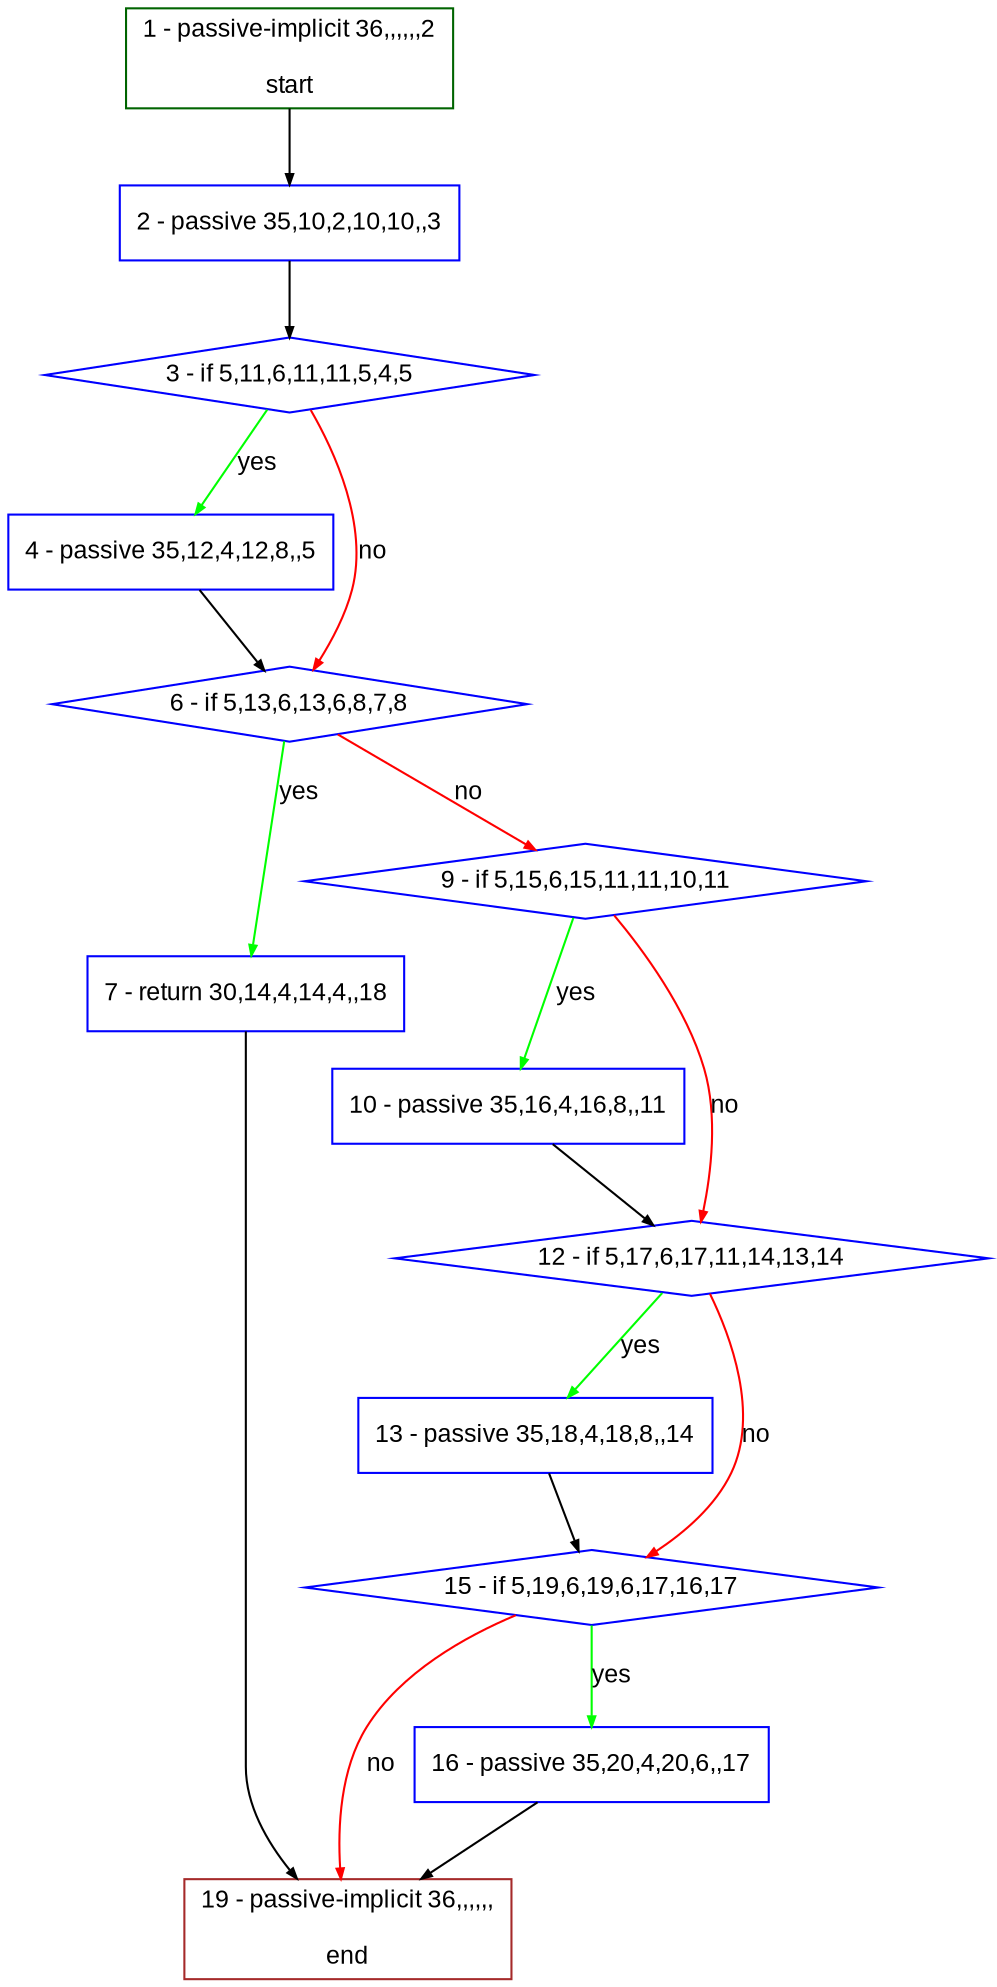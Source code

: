 digraph "" {
  graph [bgcolor="white", fillcolor="#FFFFCC", pack="true", packmode="clust", fontname="Arial", label="", fontsize="12", compound="true", style="rounded,filled"];
  node [node_initialized="no", fillcolor="white", fontname="Arial", label="", color="grey", fontsize="12", fixedsize="false", compound="true", shape="rectangle", style="filled"];
  edge [arrowtail="none", lhead="", fontcolor="black", fontname="Arial", label="", color="black", fontsize="12", arrowhead="normal", arrowsize="0.5", compound="true", ltail="", dir="forward"];
  __N1 [fillcolor="#ffffff", label="2 - passive 35,10,2,10,10,,3", color="#0000ff", shape="box", style="filled"];
  __N2 [fillcolor="#ffffff", label="1 - passive-implicit 36,,,,,,2\n\nstart", color="#006400", shape="box", style="filled"];
  __N3 [fillcolor="#ffffff", label="3 - if 5,11,6,11,11,5,4,5", color="#0000ff", shape="diamond", style="filled"];
  __N4 [fillcolor="#ffffff", label="4 - passive 35,12,4,12,8,,5", color="#0000ff", shape="box", style="filled"];
  __N5 [fillcolor="#ffffff", label="6 - if 5,13,6,13,6,8,7,8", color="#0000ff", shape="diamond", style="filled"];
  __N6 [fillcolor="#ffffff", label="7 - return 30,14,4,14,4,,18", color="#0000ff", shape="box", style="filled"];
  __N7 [fillcolor="#ffffff", label="9 - if 5,15,6,15,11,11,10,11", color="#0000ff", shape="diamond", style="filled"];
  __N8 [fillcolor="#ffffff", label="19 - passive-implicit 36,,,,,,\n\nend", color="#a52a2a", shape="box", style="filled"];
  __N9 [fillcolor="#ffffff", label="10 - passive 35,16,4,16,8,,11", color="#0000ff", shape="box", style="filled"];
  __N10 [fillcolor="#ffffff", label="12 - if 5,17,6,17,11,14,13,14", color="#0000ff", shape="diamond", style="filled"];
  __N11 [fillcolor="#ffffff", label="13 - passive 35,18,4,18,8,,14", color="#0000ff", shape="box", style="filled"];
  __N12 [fillcolor="#ffffff", label="15 - if 5,19,6,19,6,17,16,17", color="#0000ff", shape="diamond", style="filled"];
  __N13 [fillcolor="#ffffff", label="16 - passive 35,20,4,20,6,,17", color="#0000ff", shape="box", style="filled"];
  __N2 -> __N1 [arrowtail="none", color="#000000", label="", arrowhead="normal", dir="forward"];
  __N1 -> __N3 [arrowtail="none", color="#000000", label="", arrowhead="normal", dir="forward"];
  __N3 -> __N4 [arrowtail="none", color="#00ff00", label="yes", arrowhead="normal", dir="forward"];
  __N3 -> __N5 [arrowtail="none", color="#ff0000", label="no", arrowhead="normal", dir="forward"];
  __N4 -> __N5 [arrowtail="none", color="#000000", label="", arrowhead="normal", dir="forward"];
  __N5 -> __N6 [arrowtail="none", color="#00ff00", label="yes", arrowhead="normal", dir="forward"];
  __N5 -> __N7 [arrowtail="none", color="#ff0000", label="no", arrowhead="normal", dir="forward"];
  __N6 -> __N8 [arrowtail="none", color="#000000", label="", arrowhead="normal", dir="forward"];
  __N7 -> __N9 [arrowtail="none", color="#00ff00", label="yes", arrowhead="normal", dir="forward"];
  __N7 -> __N10 [arrowtail="none", color="#ff0000", label="no", arrowhead="normal", dir="forward"];
  __N9 -> __N10 [arrowtail="none", color="#000000", label="", arrowhead="normal", dir="forward"];
  __N10 -> __N11 [arrowtail="none", color="#00ff00", label="yes", arrowhead="normal", dir="forward"];
  __N10 -> __N12 [arrowtail="none", color="#ff0000", label="no", arrowhead="normal", dir="forward"];
  __N11 -> __N12 [arrowtail="none", color="#000000", label="", arrowhead="normal", dir="forward"];
  __N12 -> __N13 [arrowtail="none", color="#00ff00", label="yes", arrowhead="normal", dir="forward"];
  __N12 -> __N8 [arrowtail="none", color="#ff0000", label="no", arrowhead="normal", dir="forward"];
  __N13 -> __N8 [arrowtail="none", color="#000000", label="", arrowhead="normal", dir="forward"];
}
